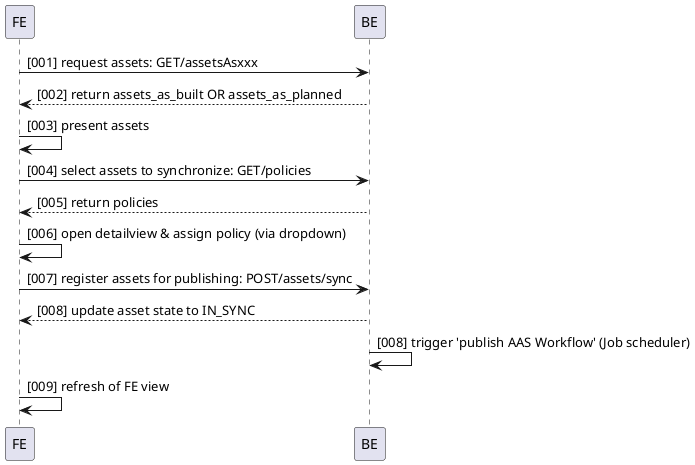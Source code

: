 @startuml
participant FE
participant BE

FE -> BE: [001] request assets: GET/assetsAsxxx
BE --> FE: [002] return assets_as_built OR assets_as_planned
FE -> FE: [003] present assets
FE -> BE: [004] select assets to synchronize: GET/policies
BE --> FE: [005] return policies
FE -> FE: [006] open detailview & assign policy (via dropdown)
FE -> BE: [007] register assets for publishing: POST/assets/sync
BE --> FE: [008] update asset state to IN_SYNC
BE -> BE: [008] trigger 'publish AAS Workflow' (Job scheduler)
FE -> FE: [009] refresh of FE view
@enduml
